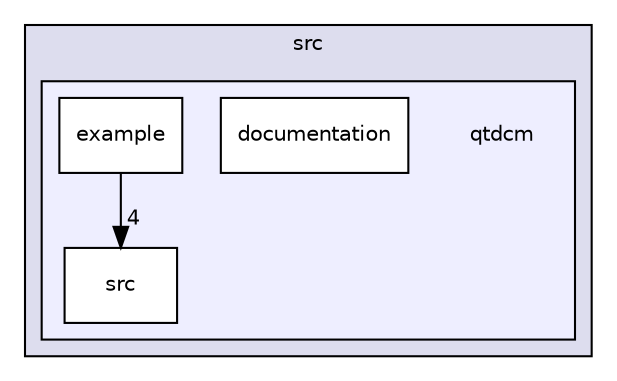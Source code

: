 digraph "/home/aabadie/softs/src/qtdcm" {
  compound=true
  node [ fontsize="10", fontname="Helvetica"];
  edge [ labelfontsize="10", labelfontname="Helvetica"];
  subgraph clusterdir_68267d1309a1af8e8297ef4c3efbcdba {
    graph [ bgcolor="#ddddee", pencolor="black", label="src" fontname="Helvetica", fontsize="10", URL="dir_68267d1309a1af8e8297ef4c3efbcdba.html"]
  subgraph clusterdir_39e4254f8ffa8363579d72567b3b0afc {
    graph [ bgcolor="#eeeeff", pencolor="black", label="" URL="dir_39e4254f8ffa8363579d72567b3b0afc.html"];
    dir_39e4254f8ffa8363579d72567b3b0afc [shape=plaintext label="qtdcm"];
    dir_309919d7b647dad8981e399008c71801 [shape=box label="documentation" color="black" fillcolor="white" style="filled" URL="dir_309919d7b647dad8981e399008c71801.html"];
    dir_9a88ff74c0e877a6de5cd1cf906885a0 [shape=box label="example" color="black" fillcolor="white" style="filled" URL="dir_9a88ff74c0e877a6de5cd1cf906885a0.html"];
    dir_2596d9a8efdf40e665d57a04af220597 [shape=box label="src" color="black" fillcolor="white" style="filled" URL="dir_2596d9a8efdf40e665d57a04af220597.html"];
  }
  }
  dir_9a88ff74c0e877a6de5cd1cf906885a0->dir_2596d9a8efdf40e665d57a04af220597 [headlabel="4", labeldistance=1.5 headhref="dir_000003_000004.html"];
}
